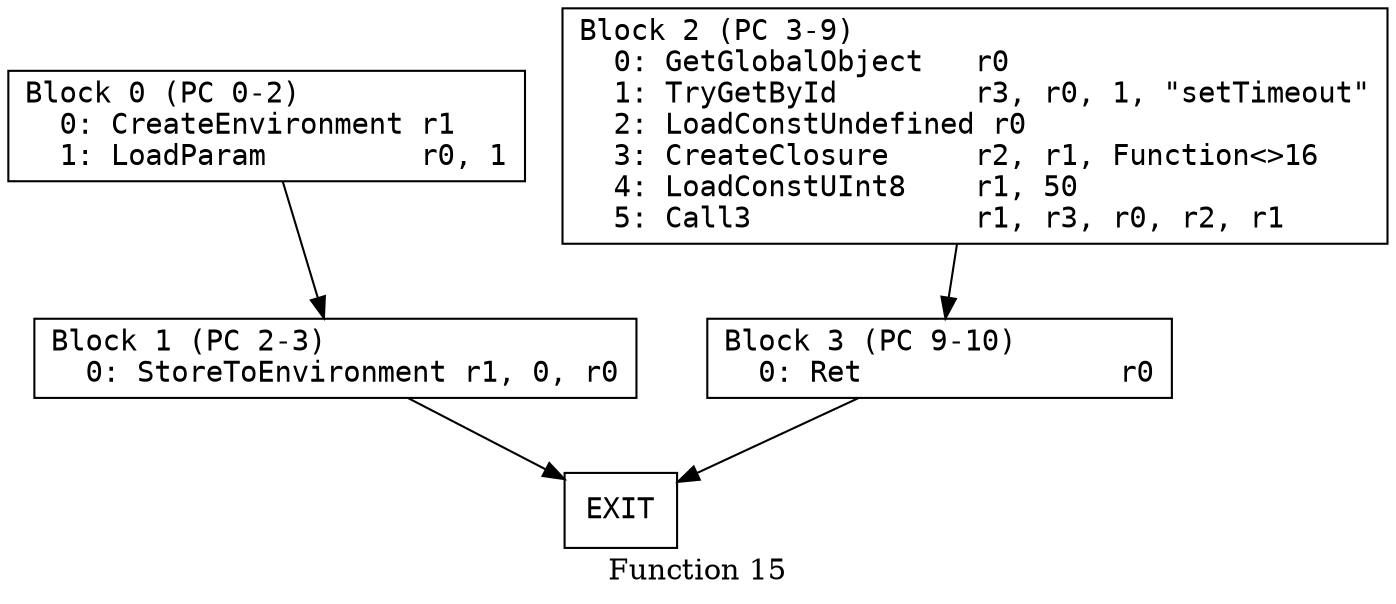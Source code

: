 // Function 15 from flow_control
// Generated from data/flow_control.dot

digraph {
  rankdir=TB;
  node [shape=box, fontname="monospace"];

  label = "Function 15";
  style = filled;
  color = lightgrey;

  f15_n0 [ label = "Block 0 (PC 0-2)\l  0: CreateEnvironment r1\l  1: LoadParam         r0, 1\l" ]
  f15_n1 [ label = "Block 1 (PC 2-3)\l  0: StoreToEnvironment r1, 0, r0\l" ]
  f15_n2 [ label = "Block 2 (PC 3-9)\l  0: GetGlobalObject   r0\l  1: TryGetById        r3, r0, 1, \"setTimeout\"\l  2: LoadConstUndefined r0\l  3: CreateClosure     r2, r1, Function<>16\l  4: LoadConstUInt8    r1, 50\l  5: Call3             r1, r3, r0, r2, r1\l" ]
  f15_n3 [ label = "Block 3 (PC 9-10)\l  0: Ret               r0\l" ]
  f15_n4 [ label = "EXIT" ]

  f15_n0 -> f15_n1
  f15_n1 -> f15_n4
  f15_n2 -> f15_n3
  f15_n3 -> f15_n4
}
